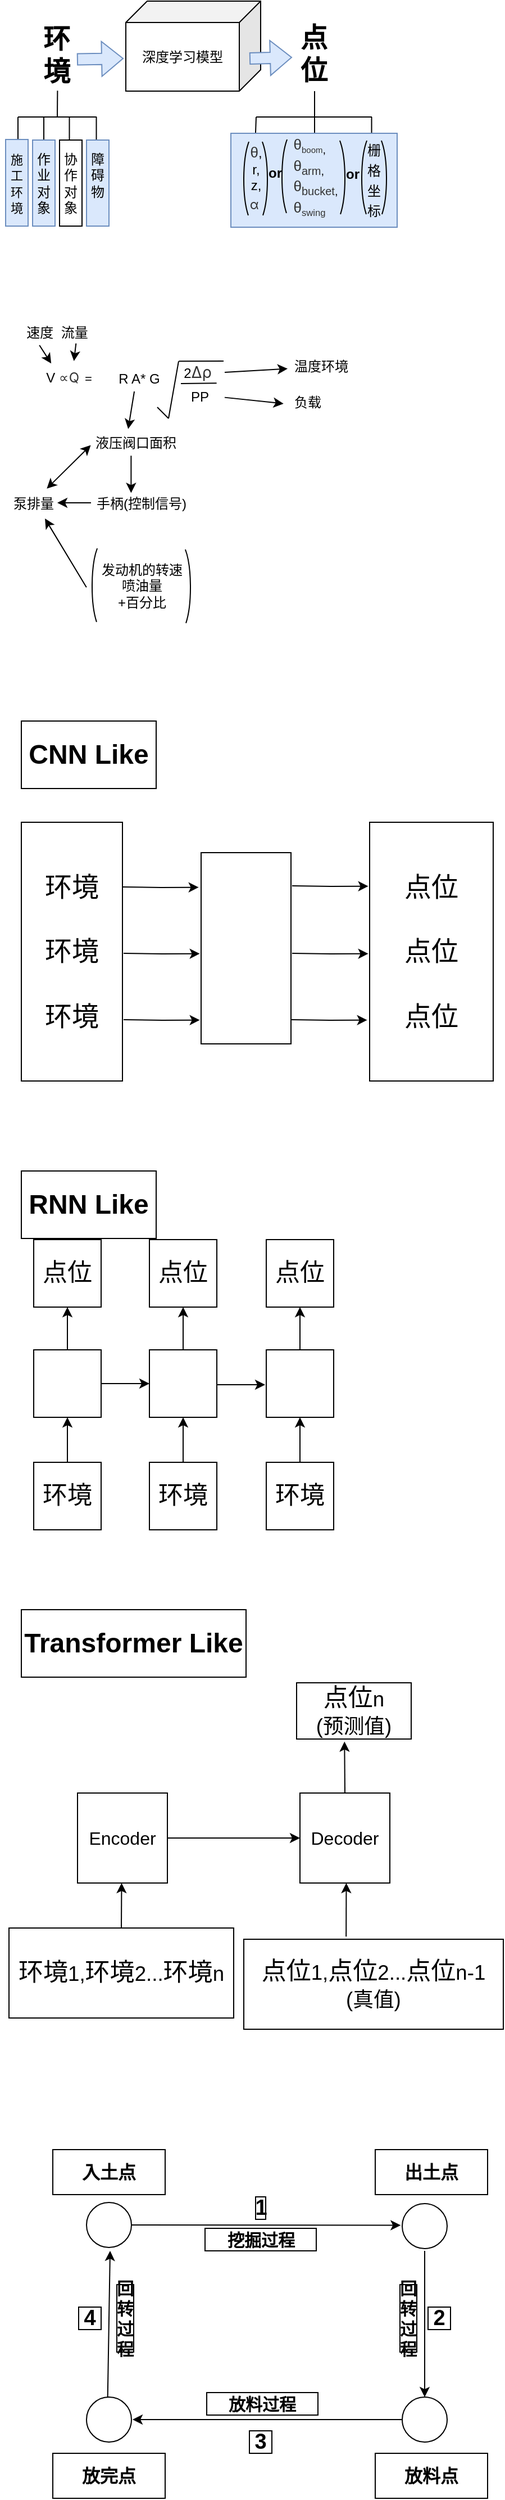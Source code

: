 <mxfile version="24.0.7" type="github">
  <diagram name="第 1 页" id="63LpKXCC7zc71nPkudX0">
    <mxGraphModel dx="505" dy="2655" grid="1" gridSize="10" guides="1" tooltips="1" connect="0" arrows="0" fold="1" page="1" pageScale="1" pageWidth="827" pageHeight="1169" math="0" shadow="0">
      <root>
        <mxCell id="0" />
        <mxCell id="1" parent="0" />
        <mxCell id="p1jZvP-86i7ro4VcIgck-20" value="" style="endArrow=none;html=1;rounded=0;" edge="1" parent="1">
          <mxGeometry width="50" height="50" relative="1" as="geometry">
            <mxPoint x="399.76" y="-2177" as="sourcePoint" />
            <mxPoint x="399.76" y="-2157" as="targetPoint" />
          </mxGeometry>
        </mxCell>
        <mxCell id="p1jZvP-86i7ro4VcIgck-19" value="" style="endArrow=none;html=1;rounded=0;" edge="1" parent="1">
          <mxGeometry width="50" height="50" relative="1" as="geometry">
            <mxPoint x="349" y="-2177" as="sourcePoint" />
            <mxPoint x="349" y="-2157" as="targetPoint" />
          </mxGeometry>
        </mxCell>
        <mxCell id="p1jZvP-86i7ro4VcIgck-18" value="" style="endArrow=none;html=1;rounded=0;" edge="1" parent="1">
          <mxGeometry width="50" height="50" relative="1" as="geometry">
            <mxPoint x="297" y="-2177" as="sourcePoint" />
            <mxPoint x="296.441" y="-2161.5" as="targetPoint" />
          </mxGeometry>
        </mxCell>
        <mxCell id="p1jZvP-86i7ro4VcIgck-38" value="" style="rounded=0;whiteSpace=wrap;html=1;fillColor=#dae8fc;strokeColor=#6c8ebf;" vertex="1" parent="1">
          <mxGeometry x="274.5" y="-2162.5" width="148" height="83.5" as="geometry" />
        </mxCell>
        <mxCell id="p1jZvP-86i7ro4VcIgck-1" value="&lt;b style=&quot;font-size: 24px;&quot;&gt;&lt;font style=&quot;font-size: 24px;&quot;&gt;环&lt;/font&gt;&lt;/b&gt;&lt;div style=&quot;font-size: 24px;&quot;&gt;&lt;b style=&quot;&quot;&gt;&lt;font style=&quot;font-size: 24px;&quot;&gt;境&lt;/font&gt;&lt;/b&gt;&lt;/div&gt;" style="rounded=0;whiteSpace=wrap;html=1;strokeColor=none;" vertex="1" parent="1">
          <mxGeometry x="102" y="-2262" width="35" height="60" as="geometry" />
        </mxCell>
        <mxCell id="lOEwiFOtWzZT3--veV2l-1" value="" style="rounded=0;whiteSpace=wrap;html=1;fontStyle=0;fontSize=24;" parent="1" vertex="1">
          <mxGeometry x="248" y="-1523" width="80" height="170" as="geometry" />
        </mxCell>
        <mxCell id="lOEwiFOtWzZT3--veV2l-2" value="&lt;font style=&quot;font-size: 24px;&quot;&gt;环境&lt;/font&gt;&lt;div style=&quot;font-size: 24px;&quot;&gt;&lt;font style=&quot;font-size: 24px;&quot;&gt;&lt;br style=&quot;font-size: 24px;&quot;&gt;&lt;/font&gt;&lt;div style=&quot;font-size: 24px;&quot;&gt;&lt;font style=&quot;font-size: 24px;&quot;&gt;环境&lt;/font&gt;&lt;/div&gt;&lt;div style=&quot;font-size: 24px;&quot;&gt;&lt;font style=&quot;font-size: 24px;&quot;&gt;&lt;br style=&quot;font-size: 24px;&quot;&gt;&lt;/font&gt;&lt;/div&gt;&lt;div style=&quot;font-size: 24px;&quot;&gt;&lt;font style=&quot;font-size: 24px;&quot;&gt;环境&lt;/font&gt;&lt;/div&gt;&lt;/div&gt;" style="rounded=0;whiteSpace=wrap;html=1;fontStyle=0;fontSize=24;" parent="1" vertex="1">
          <mxGeometry x="88" y="-1550" width="90" height="230" as="geometry" />
        </mxCell>
        <mxCell id="lOEwiFOtWzZT3--veV2l-3" style="edgeStyle=orthogonalEdgeStyle;rounded=0;orthogonalLoop=1;jettySize=auto;html=1;exitX=1;exitY=0.25;exitDx=0;exitDy=0;entryX=-0.152;entryY=0.242;entryDx=0;entryDy=0;entryPerimeter=0;fontStyle=0;fontSize=24;" parent="1" edge="1">
          <mxGeometry relative="1" as="geometry">
            <mxPoint x="178" y="-1492.5" as="sourcePoint" />
            <mxPoint x="245.84" y="-1492.18" as="targetPoint" />
          </mxGeometry>
        </mxCell>
        <mxCell id="lOEwiFOtWzZT3--veV2l-4" style="edgeStyle=orthogonalEdgeStyle;rounded=0;orthogonalLoop=1;jettySize=auto;html=1;exitX=1;exitY=0.25;exitDx=0;exitDy=0;entryX=-0.152;entryY=0.242;entryDx=0;entryDy=0;entryPerimeter=0;fontStyle=0;fontSize=24;" parent="1" edge="1">
          <mxGeometry relative="1" as="geometry">
            <mxPoint x="179" y="-1433.5" as="sourcePoint" />
            <mxPoint x="246.84" y="-1433.18" as="targetPoint" />
          </mxGeometry>
        </mxCell>
        <mxCell id="lOEwiFOtWzZT3--veV2l-5" style="edgeStyle=orthogonalEdgeStyle;rounded=0;orthogonalLoop=1;jettySize=auto;html=1;exitX=1;exitY=0.25;exitDx=0;exitDy=0;entryX=-0.152;entryY=0.242;entryDx=0;entryDy=0;entryPerimeter=0;fontStyle=0;fontSize=24;" parent="1" edge="1">
          <mxGeometry relative="1" as="geometry">
            <mxPoint x="179" y="-1374.5" as="sourcePoint" />
            <mxPoint x="246.84" y="-1374.18" as="targetPoint" />
          </mxGeometry>
        </mxCell>
        <mxCell id="lOEwiFOtWzZT3--veV2l-6" style="edgeStyle=orthogonalEdgeStyle;rounded=0;orthogonalLoop=1;jettySize=auto;html=1;exitX=1;exitY=0.25;exitDx=0;exitDy=0;entryX=-0.152;entryY=0.242;entryDx=0;entryDy=0;entryPerimeter=0;fontStyle=0;fontSize=24;" parent="1" edge="1">
          <mxGeometry relative="1" as="geometry">
            <mxPoint x="329" y="-1493.5" as="sourcePoint" />
            <mxPoint x="396.84" y="-1493.18" as="targetPoint" />
          </mxGeometry>
        </mxCell>
        <mxCell id="lOEwiFOtWzZT3--veV2l-7" style="edgeStyle=orthogonalEdgeStyle;rounded=0;orthogonalLoop=1;jettySize=auto;html=1;exitX=1;exitY=0.25;exitDx=0;exitDy=0;entryX=-0.152;entryY=0.242;entryDx=0;entryDy=0;entryPerimeter=0;fontStyle=0;fontSize=24;" parent="1" edge="1">
          <mxGeometry relative="1" as="geometry">
            <mxPoint x="329" y="-1433.5" as="sourcePoint" />
            <mxPoint x="396.84" y="-1433.18" as="targetPoint" />
          </mxGeometry>
        </mxCell>
        <mxCell id="lOEwiFOtWzZT3--veV2l-8" style="edgeStyle=orthogonalEdgeStyle;rounded=0;orthogonalLoop=1;jettySize=auto;html=1;exitX=1;exitY=0.25;exitDx=0;exitDy=0;entryX=-0.152;entryY=0.242;entryDx=0;entryDy=0;entryPerimeter=0;fontStyle=0;fontSize=24;" parent="1" edge="1">
          <mxGeometry relative="1" as="geometry">
            <mxPoint x="328" y="-1374.5" as="sourcePoint" />
            <mxPoint x="395.84" y="-1374.18" as="targetPoint" />
          </mxGeometry>
        </mxCell>
        <mxCell id="lOEwiFOtWzZT3--veV2l-9" value="&lt;span style=&quot;font-size: 24px;&quot;&gt;点位&lt;/span&gt;&lt;br style=&quot;font-size: 24px;&quot;&gt;&lt;div style=&quot;font-size: 24px;&quot;&gt;&lt;font style=&quot;font-size: 24px;&quot;&gt;&lt;br style=&quot;font-size: 24px;&quot;&gt;&lt;/font&gt;&lt;div style=&quot;font-size: 24px;&quot;&gt;点位&lt;/div&gt;&lt;div style=&quot;font-size: 24px;&quot;&gt;&lt;font style=&quot;font-size: 24px;&quot;&gt;&lt;br style=&quot;font-size: 24px;&quot;&gt;&lt;/font&gt;&lt;/div&gt;&lt;div style=&quot;font-size: 24px;&quot;&gt;点位&lt;br style=&quot;font-size: 24px;&quot;&gt;&lt;/div&gt;&lt;/div&gt;" style="rounded=0;whiteSpace=wrap;html=1;fontStyle=0;fontSize=24;" parent="1" vertex="1">
          <mxGeometry x="398" y="-1550" width="110" height="230" as="geometry" />
        </mxCell>
        <mxCell id="lOEwiFOtWzZT3--veV2l-10" value="" style="rounded=0;whiteSpace=wrap;html=1;fontStyle=0" parent="1" vertex="1">
          <mxGeometry x="99" y="-1081" width="60" height="60" as="geometry" />
        </mxCell>
        <mxCell id="lOEwiFOtWzZT3--veV2l-11" value="&lt;font style=&quot;font-size: 22px;&quot;&gt;&lt;span&gt;环境&lt;/span&gt;&lt;/font&gt;" style="rounded=0;whiteSpace=wrap;html=1;fontStyle=0;" parent="1" vertex="1">
          <mxGeometry x="99" y="-981" width="60" height="60" as="geometry" />
        </mxCell>
        <mxCell id="lOEwiFOtWzZT3--veV2l-12" value="" style="endArrow=classic;html=1;rounded=0;exitX=0.5;exitY=0;exitDx=0;exitDy=0;entryX=0.5;entryY=1;entryDx=0;entryDy=0;" parent="1" source="lOEwiFOtWzZT3--veV2l-11" target="lOEwiFOtWzZT3--veV2l-10" edge="1">
          <mxGeometry width="50" height="50" relative="1" as="geometry">
            <mxPoint x="349" y="-1231" as="sourcePoint" />
            <mxPoint x="349" y="-1221" as="targetPoint" />
          </mxGeometry>
        </mxCell>
        <mxCell id="lOEwiFOtWzZT3--veV2l-13" value="&lt;font style=&quot;font-size: 22px;&quot;&gt;&lt;span&gt;点位&lt;/span&gt;&lt;/font&gt;" style="rounded=0;whiteSpace=wrap;html=1;fontStyle=0;" parent="1" vertex="1">
          <mxGeometry x="99" y="-1179" width="60" height="60" as="geometry" />
        </mxCell>
        <mxCell id="lOEwiFOtWzZT3--veV2l-14" value="" style="endArrow=classic;html=1;rounded=0;exitX=0.5;exitY=0;exitDx=0;exitDy=0;entryX=0.5;entryY=1;entryDx=0;entryDy=0;" parent="1" source="lOEwiFOtWzZT3--veV2l-10" target="lOEwiFOtWzZT3--veV2l-13" edge="1">
          <mxGeometry width="50" height="50" relative="1" as="geometry">
            <mxPoint x="139" y="-971" as="sourcePoint" />
            <mxPoint x="139" y="-1021" as="targetPoint" />
          </mxGeometry>
        </mxCell>
        <mxCell id="lOEwiFOtWzZT3--veV2l-15" value="" style="rounded=0;whiteSpace=wrap;html=1;fontStyle=0" parent="1" vertex="1">
          <mxGeometry x="202" y="-1081" width="60" height="60" as="geometry" />
        </mxCell>
        <mxCell id="lOEwiFOtWzZT3--veV2l-16" value="&lt;font style=&quot;font-size: 22px;&quot;&gt;&lt;span&gt;环境&lt;/span&gt;&lt;/font&gt;" style="rounded=0;whiteSpace=wrap;html=1;fontStyle=0;" parent="1" vertex="1">
          <mxGeometry x="202" y="-981" width="60" height="60" as="geometry" />
        </mxCell>
        <mxCell id="lOEwiFOtWzZT3--veV2l-17" value="" style="endArrow=classic;html=1;rounded=0;exitX=0.5;exitY=0;exitDx=0;exitDy=0;entryX=0.5;entryY=1;entryDx=0;entryDy=0;" parent="1" source="lOEwiFOtWzZT3--veV2l-16" target="lOEwiFOtWzZT3--veV2l-15" edge="1">
          <mxGeometry width="50" height="50" relative="1" as="geometry">
            <mxPoint x="452" y="-1231" as="sourcePoint" />
            <mxPoint x="452" y="-1221" as="targetPoint" />
          </mxGeometry>
        </mxCell>
        <mxCell id="lOEwiFOtWzZT3--veV2l-18" value="&lt;font style=&quot;font-size: 22px;&quot;&gt;&lt;span&gt;点位&lt;/span&gt;&lt;/font&gt;" style="rounded=0;whiteSpace=wrap;html=1;fontStyle=0;" parent="1" vertex="1">
          <mxGeometry x="202" y="-1179" width="60" height="60" as="geometry" />
        </mxCell>
        <mxCell id="lOEwiFOtWzZT3--veV2l-19" value="" style="endArrow=classic;html=1;rounded=0;exitX=0.5;exitY=0;exitDx=0;exitDy=0;entryX=0.5;entryY=1;entryDx=0;entryDy=0;" parent="1" source="lOEwiFOtWzZT3--veV2l-15" target="lOEwiFOtWzZT3--veV2l-18" edge="1">
          <mxGeometry width="50" height="50" relative="1" as="geometry">
            <mxPoint x="242" y="-971" as="sourcePoint" />
            <mxPoint x="242" y="-1021" as="targetPoint" />
          </mxGeometry>
        </mxCell>
        <mxCell id="lOEwiFOtWzZT3--veV2l-20" value="" style="endArrow=classic;html=1;rounded=0;exitX=1;exitY=0.5;exitDx=0;exitDy=0;entryX=0;entryY=0.5;entryDx=0;entryDy=0;" parent="1" source="lOEwiFOtWzZT3--veV2l-10" target="lOEwiFOtWzZT3--veV2l-15" edge="1">
          <mxGeometry width="50" height="50" relative="1" as="geometry">
            <mxPoint x="342" y="-939" as="sourcePoint" />
            <mxPoint x="392" y="-989" as="targetPoint" />
          </mxGeometry>
        </mxCell>
        <mxCell id="lOEwiFOtWzZT3--veV2l-21" value="" style="rounded=0;whiteSpace=wrap;html=1;fontStyle=0" parent="1" vertex="1">
          <mxGeometry x="306" y="-1081" width="60" height="60" as="geometry" />
        </mxCell>
        <mxCell id="lOEwiFOtWzZT3--veV2l-22" value="&lt;font style=&quot;font-size: 22px;&quot;&gt;&lt;span&gt;环境&lt;/span&gt;&lt;/font&gt;" style="rounded=0;whiteSpace=wrap;html=1;fontStyle=0;" parent="1" vertex="1">
          <mxGeometry x="306" y="-981" width="60" height="60" as="geometry" />
        </mxCell>
        <mxCell id="lOEwiFOtWzZT3--veV2l-23" value="" style="endArrow=classic;html=1;rounded=0;exitX=0.5;exitY=0;exitDx=0;exitDy=0;entryX=0.5;entryY=1;entryDx=0;entryDy=0;" parent="1" source="lOEwiFOtWzZT3--veV2l-22" target="lOEwiFOtWzZT3--veV2l-21" edge="1">
          <mxGeometry width="50" height="50" relative="1" as="geometry">
            <mxPoint x="556" y="-1231" as="sourcePoint" />
            <mxPoint x="556" y="-1221" as="targetPoint" />
          </mxGeometry>
        </mxCell>
        <mxCell id="lOEwiFOtWzZT3--veV2l-24" value="&lt;font style=&quot;font-size: 22px;&quot;&gt;&lt;span&gt;点位&lt;/span&gt;&lt;/font&gt;" style="rounded=0;whiteSpace=wrap;html=1;fontStyle=0;" parent="1" vertex="1">
          <mxGeometry x="306" y="-1179" width="60" height="60" as="geometry" />
        </mxCell>
        <mxCell id="lOEwiFOtWzZT3--veV2l-25" value="" style="endArrow=classic;html=1;rounded=0;exitX=0.5;exitY=0;exitDx=0;exitDy=0;entryX=0.5;entryY=1;entryDx=0;entryDy=0;" parent="1" source="lOEwiFOtWzZT3--veV2l-21" target="lOEwiFOtWzZT3--veV2l-24" edge="1">
          <mxGeometry width="50" height="50" relative="1" as="geometry">
            <mxPoint x="346" y="-971" as="sourcePoint" />
            <mxPoint x="346" y="-1021" as="targetPoint" />
          </mxGeometry>
        </mxCell>
        <mxCell id="lOEwiFOtWzZT3--veV2l-26" value="" style="endArrow=classic;html=1;rounded=0;exitX=1;exitY=0.5;exitDx=0;exitDy=0;entryX=0;entryY=0.5;entryDx=0;entryDy=0;" parent="1" edge="1">
          <mxGeometry width="50" height="50" relative="1" as="geometry">
            <mxPoint x="262" y="-1050" as="sourcePoint" />
            <mxPoint x="305" y="-1050" as="targetPoint" />
          </mxGeometry>
        </mxCell>
        <mxCell id="lOEwiFOtWzZT3--veV2l-27" value="&lt;font style=&quot;font-size: 16px;&quot;&gt;Encoder&lt;/font&gt;" style="rounded=0;whiteSpace=wrap;html=1;fontStyle=0" parent="1" vertex="1">
          <mxGeometry x="138" y="-687" width="80" height="80" as="geometry" />
        </mxCell>
        <mxCell id="lOEwiFOtWzZT3--veV2l-28" value="&lt;font style=&quot;font-size: 16px;&quot;&gt;Decoder&lt;/font&gt;" style="rounded=0;whiteSpace=wrap;html=1;fontStyle=0" parent="1" vertex="1">
          <mxGeometry x="336" y="-687" width="80" height="80" as="geometry" />
        </mxCell>
        <mxCell id="lOEwiFOtWzZT3--veV2l-29" value="" style="endArrow=classic;html=1;rounded=0;exitX=0.5;exitY=0;exitDx=0;exitDy=0;entryX=0.5;entryY=1;entryDx=0;entryDy=0;" parent="1" source="lOEwiFOtWzZT3--veV2l-30" edge="1">
          <mxGeometry width="50" height="50" relative="1" as="geometry">
            <mxPoint x="177.23" y="-567" as="sourcePoint" />
            <mxPoint x="177.23" y="-607" as="targetPoint" />
          </mxGeometry>
        </mxCell>
        <mxCell id="lOEwiFOtWzZT3--veV2l-31" value="" style="endArrow=classic;html=1;rounded=0;exitX=0.5;exitY=0;exitDx=0;exitDy=0;entryX=0.5;entryY=1;entryDx=0;entryDy=0;" parent="1" target="lOEwiFOtWzZT3--veV2l-30" edge="1">
          <mxGeometry width="50" height="50" relative="1" as="geometry">
            <mxPoint x="177.23" y="-567" as="sourcePoint" />
            <mxPoint x="177.23" y="-607" as="targetPoint" />
          </mxGeometry>
        </mxCell>
        <mxCell id="lOEwiFOtWzZT3--veV2l-30" value="&lt;font style=&quot;font-size: 22px;&quot;&gt;环境&lt;/font&gt;&lt;font style=&quot;font-size: 18.333px;&quot;&gt;1,&lt;span style=&quot;font-size: 22px;&quot;&gt;环境&lt;/span&gt;2...&lt;span style=&quot;font-size: 22px;&quot;&gt;环境&lt;/span&gt;n&lt;/font&gt;" style="rounded=0;whiteSpace=wrap;html=1;fontStyle=0;" parent="1" vertex="1">
          <mxGeometry x="77" y="-567" width="200" height="80" as="geometry" />
        </mxCell>
        <mxCell id="lOEwiFOtWzZT3--veV2l-35" value="" style="endArrow=classic;html=1;rounded=0;exitX=0.442;exitY=-0.029;exitDx=0;exitDy=0;entryX=0.5;entryY=1;entryDx=0;entryDy=0;exitPerimeter=0;" parent="1" edge="1">
          <mxGeometry width="50" height="50" relative="1" as="geometry">
            <mxPoint x="377.102" y="-559.32" as="sourcePoint" />
            <mxPoint x="377.23" y="-607" as="targetPoint" />
          </mxGeometry>
        </mxCell>
        <mxCell id="lOEwiFOtWzZT3--veV2l-37" value="&lt;font style=&quot;font-size: 22px;&quot;&gt;点位&lt;/font&gt;&lt;font style=&quot;font-size: 18.333px;&quot;&gt;1,&lt;/font&gt;&lt;font style=&quot;&quot;&gt;&lt;span style=&quot;font-size: 22px;&quot;&gt;点位&lt;/span&gt;&lt;span style=&quot;font-size: 18.333px;&quot;&gt;2...&lt;/span&gt;&lt;span style=&quot;font-size: 22px;&quot;&gt;点位&lt;/span&gt;&lt;span style=&quot;font-size: 18.333px;&quot;&gt;n-1&lt;/span&gt;&lt;/font&gt;&lt;div&gt;&lt;font style=&quot;&quot;&gt;&lt;span style=&quot;font-size: 18.333px;&quot;&gt;(真值)&lt;/span&gt;&lt;/font&gt;&lt;/div&gt;" style="rounded=0;whiteSpace=wrap;html=1;fontStyle=0;" parent="1" vertex="1">
          <mxGeometry x="286" y="-557" width="231" height="80" as="geometry" />
        </mxCell>
        <mxCell id="lOEwiFOtWzZT3--veV2l-38" value="&lt;span style=&quot;font-size: 22px;&quot;&gt;点位&lt;/span&gt;&lt;span style=&quot;font-size: 18.333px;&quot;&gt;n&lt;/span&gt;&lt;div&gt;&lt;span style=&quot;font-size: 18.333px;&quot;&gt;(预测值)&lt;/span&gt;&lt;/div&gt;" style="rounded=0;whiteSpace=wrap;html=1;fontStyle=0;" parent="1" vertex="1">
          <mxGeometry x="333" y="-785" width="102" height="50" as="geometry" />
        </mxCell>
        <mxCell id="lOEwiFOtWzZT3--veV2l-39" value="" style="endArrow=classic;html=1;rounded=0;exitX=0.5;exitY=0;exitDx=0;exitDy=0;entryX=0.418;entryY=1.045;entryDx=0;entryDy=0;entryPerimeter=0;" parent="1" source="lOEwiFOtWzZT3--veV2l-28" target="lOEwiFOtWzZT3--veV2l-38" edge="1">
          <mxGeometry width="50" height="50" relative="1" as="geometry">
            <mxPoint x="187" y="-557" as="sourcePoint" />
            <mxPoint x="187.23" y="-597" as="targetPoint" />
          </mxGeometry>
        </mxCell>
        <mxCell id="lOEwiFOtWzZT3--veV2l-40" value="" style="endArrow=classic;html=1;rounded=0;exitX=1;exitY=0.5;exitDx=0;exitDy=0;entryX=0;entryY=0.5;entryDx=0;entryDy=0;" parent="1" source="lOEwiFOtWzZT3--veV2l-27" target="lOEwiFOtWzZT3--veV2l-28" edge="1">
          <mxGeometry width="50" height="50" relative="1" as="geometry">
            <mxPoint x="478" y="-787" as="sourcePoint" />
            <mxPoint x="528" y="-837" as="targetPoint" />
          </mxGeometry>
        </mxCell>
        <mxCell id="lOEwiFOtWzZT3--veV2l-41" value="CNN Like" style="rounded=0;whiteSpace=wrap;html=1;fontSize=24;fontStyle=1;" parent="1" vertex="1">
          <mxGeometry x="88" y="-1640" width="120" height="60" as="geometry" />
        </mxCell>
        <mxCell id="lOEwiFOtWzZT3--veV2l-42" value="RNN Like" style="rounded=0;whiteSpace=wrap;html=1;fontSize=24;fontStyle=1;" parent="1" vertex="1">
          <mxGeometry x="88" y="-1240" width="120" height="60" as="geometry" />
        </mxCell>
        <mxCell id="lOEwiFOtWzZT3--veV2l-43" value="Transformer Like" style="rounded=0;whiteSpace=wrap;html=1;fontSize=24;fontStyle=1;" parent="1" vertex="1">
          <mxGeometry x="88" y="-850" width="200" height="60" as="geometry" />
        </mxCell>
        <mxCell id="lOEwiFOtWzZT3--veV2l-44" value="" style="endArrow=classic;html=1;rounded=0;entryX=0.482;entryY=1.034;entryDx=0;entryDy=0;entryPerimeter=0;" parent="1" source="lOEwiFOtWzZT3--veV2l-45" target="lOEwiFOtWzZT3--veV2l-53" edge="1">
          <mxGeometry width="50" height="50" relative="1" as="geometry">
            <mxPoint x="185" y="-303" as="sourcePoint" />
            <mxPoint x="425" y="-300" as="targetPoint" />
          </mxGeometry>
        </mxCell>
        <mxCell id="lOEwiFOtWzZT3--veV2l-46" value="" style="endArrow=classic;html=1;rounded=0;" parent="1" target="lOEwiFOtWzZT3--veV2l-45" edge="1">
          <mxGeometry width="50" height="50" relative="1" as="geometry">
            <mxPoint x="185" y="-303" as="sourcePoint" />
            <mxPoint x="425" y="-303" as="targetPoint" />
          </mxGeometry>
        </mxCell>
        <mxCell id="lOEwiFOtWzZT3--veV2l-45" value="" style="ellipse;whiteSpace=wrap;html=1;aspect=fixed;direction=south;" parent="1" vertex="1">
          <mxGeometry x="146" y="-323" width="40" height="40" as="geometry" />
        </mxCell>
        <mxCell id="lOEwiFOtWzZT3--veV2l-47" value="入土点" style="rounded=0;whiteSpace=wrap;html=1;fontSize=16;fontStyle=1" parent="1" vertex="1">
          <mxGeometry x="116" y="-370" width="100" height="40" as="geometry" />
        </mxCell>
        <mxCell id="lOEwiFOtWzZT3--veV2l-49" value="放料点" style="rounded=0;whiteSpace=wrap;html=1;fontSize=16;fontStyle=1" parent="1" vertex="1">
          <mxGeometry x="403" y="-100" width="100" height="40" as="geometry" />
        </mxCell>
        <mxCell id="lOEwiFOtWzZT3--veV2l-51" value="放完点" style="rounded=0;whiteSpace=wrap;html=1;fontSize=16;fontStyle=1" parent="1" vertex="1">
          <mxGeometry x="116" y="-100" width="100" height="40" as="geometry" />
        </mxCell>
        <mxCell id="lOEwiFOtWzZT3--veV2l-52" value="出土点" style="rounded=0;whiteSpace=wrap;html=1;fontSize=16;fontStyle=1" parent="1" vertex="1">
          <mxGeometry x="403" y="-370" width="100" height="40" as="geometry" />
        </mxCell>
        <mxCell id="lOEwiFOtWzZT3--veV2l-53" value="" style="ellipse;whiteSpace=wrap;html=1;aspect=fixed;direction=south;" parent="1" vertex="1">
          <mxGeometry x="427" y="-322" width="40" height="40" as="geometry" />
        </mxCell>
        <mxCell id="lOEwiFOtWzZT3--veV2l-54" value="" style="ellipse;whiteSpace=wrap;html=1;aspect=fixed;direction=south;" parent="1" vertex="1">
          <mxGeometry x="427" y="-150" width="40" height="40" as="geometry" />
        </mxCell>
        <mxCell id="lOEwiFOtWzZT3--veV2l-55" value="" style="ellipse;whiteSpace=wrap;html=1;aspect=fixed;direction=south;" parent="1" vertex="1">
          <mxGeometry x="146" y="-150" width="40" height="40" as="geometry" />
        </mxCell>
        <mxCell id="lOEwiFOtWzZT3--veV2l-56" value="" style="endArrow=classic;html=1;rounded=0;" parent="1" target="lOEwiFOtWzZT3--veV2l-54" edge="1">
          <mxGeometry width="50" height="50" relative="1" as="geometry">
            <mxPoint x="447" y="-280" as="sourcePoint" />
            <mxPoint x="447" y="-180" as="targetPoint" />
          </mxGeometry>
        </mxCell>
        <mxCell id="lOEwiFOtWzZT3--veV2l-57" value="" style="endArrow=classic;html=1;rounded=0;" parent="1" edge="1">
          <mxGeometry width="50" height="50" relative="1" as="geometry">
            <mxPoint x="427" y="-130" as="sourcePoint" />
            <mxPoint x="187" y="-130" as="targetPoint" />
          </mxGeometry>
        </mxCell>
        <mxCell id="lOEwiFOtWzZT3--veV2l-58" value="" style="endArrow=classic;html=1;rounded=0;exitX=0.012;exitY=0.529;exitDx=0;exitDy=0;exitPerimeter=0;" parent="1" source="lOEwiFOtWzZT3--veV2l-55" edge="1">
          <mxGeometry width="50" height="50" relative="1" as="geometry">
            <mxPoint x="397" y="10" as="sourcePoint" />
            <mxPoint x="167" y="-280" as="targetPoint" />
          </mxGeometry>
        </mxCell>
        <mxCell id="lOEwiFOtWzZT3--veV2l-59" value="&lt;b&gt;&lt;font style=&quot;font-size: 19px;&quot;&gt;1&lt;/font&gt;&lt;/b&gt;" style="rounded=0;whiteSpace=wrap;html=1;" parent="1" vertex="1">
          <mxGeometry x="296.5" y="-328" width="9" height="20" as="geometry" />
        </mxCell>
        <mxCell id="lOEwiFOtWzZT3--veV2l-61" value="&lt;b&gt;&lt;font style=&quot;font-size: 19px;&quot;&gt;2&lt;/font&gt;&lt;/b&gt;" style="rounded=0;whiteSpace=wrap;html=1;" parent="1" vertex="1">
          <mxGeometry x="450" y="-230" width="20" height="20" as="geometry" />
        </mxCell>
        <mxCell id="lOEwiFOtWzZT3--veV2l-62" value="&lt;b&gt;&lt;font style=&quot;font-size: 19px;&quot;&gt;3&lt;/font&gt;&lt;/b&gt;" style="rounded=0;whiteSpace=wrap;html=1;" parent="1" vertex="1">
          <mxGeometry x="291" y="-120" width="20" height="20" as="geometry" />
        </mxCell>
        <mxCell id="lOEwiFOtWzZT3--veV2l-63" value="&lt;b&gt;&lt;font style=&quot;font-size: 19px;&quot;&gt;4&lt;/font&gt;&lt;/b&gt;" style="rounded=0;whiteSpace=wrap;html=1;" parent="1" vertex="1">
          <mxGeometry x="139" y="-230" width="20" height="20" as="geometry" />
        </mxCell>
        <mxCell id="lOEwiFOtWzZT3--veV2l-64" value="&lt;b&gt;&lt;font style=&quot;font-size: 15px;&quot;&gt;挖掘过程&lt;/font&gt;&lt;/b&gt;" style="rounded=0;whiteSpace=wrap;html=1;" parent="1" vertex="1">
          <mxGeometry x="251.5" y="-300" width="99" height="20" as="geometry" />
        </mxCell>
        <mxCell id="lOEwiFOtWzZT3--veV2l-66" value="&lt;b&gt;&lt;font style=&quot;font-size: 15px;&quot;&gt;放料过程&lt;/font&gt;&lt;/b&gt;" style="rounded=0;whiteSpace=wrap;html=1;" parent="1" vertex="1">
          <mxGeometry x="253" y="-154" width="99" height="20" as="geometry" />
        </mxCell>
        <mxCell id="lOEwiFOtWzZT3--veV2l-69" value="&lt;span style=&quot;font-size: 15px;&quot;&gt;&lt;b&gt;回转&lt;/b&gt;&lt;/span&gt;&lt;br&gt;&lt;div&gt;&lt;div&gt;&lt;b&gt;&lt;font style=&quot;font-size: 15px;&quot;&gt;过&lt;/font&gt;&lt;/b&gt;&lt;div&gt;&lt;b&gt;&lt;font style=&quot;font-size: 15px;&quot;&gt;程&lt;/font&gt;&lt;/b&gt;&lt;/div&gt;&lt;/div&gt;&lt;/div&gt;" style="rounded=0;whiteSpace=wrap;html=1;" parent="1" vertex="1">
          <mxGeometry x="425" y="-250" width="15" height="60" as="geometry" />
        </mxCell>
        <mxCell id="lOEwiFOtWzZT3--veV2l-71" value="&lt;span style=&quot;font-size: 15px;&quot;&gt;&lt;b&gt;回转&lt;/b&gt;&lt;/span&gt;&lt;br&gt;&lt;div&gt;&lt;div&gt;&lt;b&gt;&lt;font style=&quot;font-size: 15px;&quot;&gt;过&lt;/font&gt;&lt;/b&gt;&lt;div&gt;&lt;b&gt;&lt;font style=&quot;font-size: 15px;&quot;&gt;程&lt;/font&gt;&lt;/b&gt;&lt;/div&gt;&lt;/div&gt;&lt;/div&gt;" style="rounded=0;whiteSpace=wrap;html=1;" parent="1" vertex="1">
          <mxGeometry x="173" y="-250" width="15" height="60" as="geometry" />
        </mxCell>
        <mxCell id="p1jZvP-86i7ro4VcIgck-2" value="深度学习模型" style="shape=cube;whiteSpace=wrap;html=1;boundedLbl=1;backgroundOutline=1;darkOpacity=0.05;darkOpacity2=0.1;size=19;rotation=0;flipH=1;" vertex="1" parent="1">
          <mxGeometry x="181" y="-2280" width="120" height="80" as="geometry" />
        </mxCell>
        <mxCell id="p1jZvP-86i7ro4VcIgck-3" value="&lt;span style=&quot;font-size: 24px;&quot;&gt;&lt;b&gt;点&lt;/b&gt;&lt;/span&gt;&lt;div&gt;&lt;span style=&quot;font-size: 24px;&quot;&gt;&lt;b&gt;位&lt;/b&gt;&lt;/span&gt;&lt;/div&gt;" style="rounded=0;whiteSpace=wrap;html=1;strokeColor=none;" vertex="1" parent="1">
          <mxGeometry x="324" y="-2263" width="49" height="60" as="geometry" />
        </mxCell>
        <mxCell id="p1jZvP-86i7ro4VcIgck-4" value="" style="shape=flexArrow;endArrow=classic;html=1;rounded=0;exitX=1.013;exitY=0.563;exitDx=0;exitDy=0;exitPerimeter=0;fillColor=#dae8fc;strokeColor=#6c8ebf;" edge="1" parent="1" source="p1jZvP-86i7ro4VcIgck-1">
          <mxGeometry width="50" height="50" relative="1" as="geometry">
            <mxPoint x="140" y="-2221" as="sourcePoint" />
            <mxPoint x="179" y="-2229" as="targetPoint" />
          </mxGeometry>
        </mxCell>
        <mxCell id="p1jZvP-86i7ro4VcIgck-5" value="" style="shape=flexArrow;endArrow=classic;html=1;rounded=0;exitX=1.013;exitY=0.563;exitDx=0;exitDy=0;exitPerimeter=0;fillColor=#dae8fc;strokeColor=#6c8ebf;" edge="1" parent="1">
          <mxGeometry width="50" height="50" relative="1" as="geometry">
            <mxPoint x="291" y="-2229" as="sourcePoint" />
            <mxPoint x="329" y="-2230" as="targetPoint" />
          </mxGeometry>
        </mxCell>
        <mxCell id="p1jZvP-86i7ro4VcIgck-6" value="" style="endArrow=none;html=1;rounded=0;exitX=0.491;exitY=0.977;exitDx=0;exitDy=0;exitPerimeter=0;" edge="1" parent="1">
          <mxGeometry width="50" height="50" relative="1" as="geometry">
            <mxPoint x="120.185" y="-2200.38" as="sourcePoint" />
            <mxPoint x="120" y="-2177" as="targetPoint" />
          </mxGeometry>
        </mxCell>
        <mxCell id="p1jZvP-86i7ro4VcIgck-7" value="" style="endArrow=none;html=1;rounded=0;" edge="1" parent="1">
          <mxGeometry width="50" height="50" relative="1" as="geometry">
            <mxPoint x="85" y="-2177" as="sourcePoint" />
            <mxPoint x="155" y="-2177" as="targetPoint" />
          </mxGeometry>
        </mxCell>
        <mxCell id="p1jZvP-86i7ro4VcIgck-8" value="" style="endArrow=none;html=1;rounded=0;" edge="1" parent="1">
          <mxGeometry width="50" height="50" relative="1" as="geometry">
            <mxPoint x="85" y="-2177" as="sourcePoint" />
            <mxPoint x="85" y="-2157" as="targetPoint" />
          </mxGeometry>
        </mxCell>
        <mxCell id="p1jZvP-86i7ro4VcIgck-9" value="" style="endArrow=none;html=1;rounded=0;" edge="1" parent="1">
          <mxGeometry width="50" height="50" relative="1" as="geometry">
            <mxPoint x="108" y="-2177" as="sourcePoint" />
            <mxPoint x="108" y="-2157" as="targetPoint" />
          </mxGeometry>
        </mxCell>
        <mxCell id="p1jZvP-86i7ro4VcIgck-10" value="" style="endArrow=none;html=1;rounded=0;" edge="1" parent="1">
          <mxGeometry width="50" height="50" relative="1" as="geometry">
            <mxPoint x="130.76" y="-2177" as="sourcePoint" />
            <mxPoint x="130.76" y="-2157" as="targetPoint" />
          </mxGeometry>
        </mxCell>
        <mxCell id="p1jZvP-86i7ro4VcIgck-11" value="" style="endArrow=none;html=1;rounded=0;" edge="1" parent="1">
          <mxGeometry width="50" height="50" relative="1" as="geometry">
            <mxPoint x="154.76" y="-2177" as="sourcePoint" />
            <mxPoint x="154.76" y="-2157" as="targetPoint" />
          </mxGeometry>
        </mxCell>
        <mxCell id="p1jZvP-86i7ro4VcIgck-12" value="&lt;span style=&quot;font-size: 11px;&quot;&gt;施工环境&lt;/span&gt;" style="rounded=0;whiteSpace=wrap;html=1;fillColor=#dae8fc;strokeColor=#6c8ebf;" vertex="1" parent="1">
          <mxGeometry x="74" y="-2157" width="20" height="77" as="geometry" />
        </mxCell>
        <mxCell id="p1jZvP-86i7ro4VcIgck-13" value="协作对象" style="rounded=0;whiteSpace=wrap;html=1;" vertex="1" parent="1">
          <mxGeometry x="122" y="-2156.5" width="20" height="76.5" as="geometry" />
        </mxCell>
        <mxCell id="p1jZvP-86i7ro4VcIgck-14" value="作业对象" style="rounded=0;whiteSpace=wrap;html=1;fillColor=#dae8fc;strokeColor=#6c8ebf;" vertex="1" parent="1">
          <mxGeometry x="98" y="-2156.5" width="20" height="76.5" as="geometry" />
        </mxCell>
        <mxCell id="p1jZvP-86i7ro4VcIgck-15" value="障碍物&lt;div&gt;&lt;br&gt;&lt;/div&gt;" style="rounded=0;whiteSpace=wrap;html=1;fillColor=#dae8fc;strokeColor=#6c8ebf;" vertex="1" parent="1">
          <mxGeometry x="146" y="-2156.5" width="20" height="76.5" as="geometry" />
        </mxCell>
        <mxCell id="p1jZvP-86i7ro4VcIgck-16" value="" style="endArrow=none;html=1;rounded=0;exitX=0.491;exitY=0.977;exitDx=0;exitDy=0;exitPerimeter=0;" edge="1" parent="1">
          <mxGeometry width="50" height="50" relative="1" as="geometry">
            <mxPoint x="349" y="-2200" as="sourcePoint" />
            <mxPoint x="349" y="-2177" as="targetPoint" />
          </mxGeometry>
        </mxCell>
        <mxCell id="p1jZvP-86i7ro4VcIgck-17" value="" style="endArrow=none;html=1;rounded=0;" edge="1" parent="1">
          <mxGeometry width="50" height="50" relative="1" as="geometry">
            <mxPoint x="297" y="-2177" as="sourcePoint" />
            <mxPoint x="400" y="-2177" as="targetPoint" />
          </mxGeometry>
        </mxCell>
        <mxCell id="p1jZvP-86i7ro4VcIgck-22" value="&lt;span style=&quot;background-color: initial; color: rgb(51, 51, 51); font-family: Arial, sans-serif; font-size: 13px; text-align: left;&quot;&gt;θ&lt;/span&gt;&lt;span style=&quot;background-color: initial;&quot;&gt;, r, z&lt;/span&gt;&lt;span style=&quot;background-color: initial;&quot;&gt;,&lt;/span&gt;&lt;div style=&quot;line-height: 150%;&quot;&gt;&lt;span style=&quot;color: rgb(51, 51, 51); font-family: -apple-system, Arial, Helvetica, sans-serif; text-align: start; background-color: initial;&quot;&gt;α&amp;nbsp;&lt;/span&gt;&lt;/div&gt;" style="rounded=0;whiteSpace=wrap;html=1;strokeColor=none;fillColor=#dae8fc;" vertex="1" parent="1">
          <mxGeometry x="289" y="-2160" width="16" height="76" as="geometry" />
        </mxCell>
        <mxCell id="p1jZvP-86i7ro4VcIgck-28" value="&lt;div style=&quot;text-align: left;&quot;&gt;&lt;span style=&quot;color: rgb(51, 51, 51); font-family: Arial, sans-serif;&quot;&gt;&lt;span style=&quot;font-size: 13px;&quot;&gt;θ&lt;/span&gt;&lt;font style=&quot;font-size: 9px;&quot;&gt;&lt;sub&gt;boom&lt;/sub&gt;&lt;/font&gt;&lt;/span&gt;&lt;sub style=&quot;&quot;&gt;,&lt;/sub&gt;&lt;/div&gt;&lt;div style=&quot;text-align: left;&quot;&gt;&lt;span style=&quot;color: rgb(51, 51, 51); font-family: Arial, sans-serif; font-size: 13px;&quot;&gt;θ&lt;/span&gt;&lt;sub&gt;&lt;span style=&quot;color: rgb(51, 51, 51); font-family: Arial, sans-serif;&quot;&gt;&lt;font size=&quot;1&quot;&gt;arm&lt;/font&gt;&lt;/span&gt;,&amp;nbsp;&amp;nbsp;&lt;/sub&gt;&lt;/div&gt;&lt;div style=&quot;text-align: left;&quot;&gt;&lt;span style=&quot;color: rgb(51, 51, 51); font-family: Arial, sans-serif; font-size: 13px;&quot;&gt;θ&lt;/span&gt;&lt;sub&gt;&lt;span style=&quot;color: rgb(51, 51, 51); font-family: Arial, sans-serif;&quot;&gt;&lt;font size=&quot;1&quot;&gt;bucket&lt;/font&gt;&lt;/span&gt;,&lt;/sub&gt;&lt;/div&gt;&lt;div style=&quot;text-align: left;&quot;&gt;&lt;span style=&quot;color: rgb(51, 51, 51); font-family: Arial, sans-serif; font-size: 13px;&quot;&gt;θ&lt;/span&gt;&lt;span style=&quot;color: rgb(51, 51, 51); font-family: Arial, sans-serif;&quot;&gt;&lt;font style=&quot;&quot; size=&quot;1&quot;&gt;&lt;sub style=&quot;&quot;&gt;swing&lt;/sub&gt;&lt;/font&gt;&lt;/span&gt;&lt;br&gt;&lt;/div&gt;" style="rounded=0;whiteSpace=wrap;html=1;strokeColor=none;fillColor=#dae8fc;" vertex="1" parent="1">
          <mxGeometry x="342" y="-2160" width="16" height="72" as="geometry" />
        </mxCell>
        <mxCell id="p1jZvP-86i7ro4VcIgck-29" value="" style="verticalLabelPosition=bottom;verticalAlign=top;html=1;shape=mxgraph.basic.arc;startAngle=0.603;endAngle=0.908;" vertex="1" parent="1">
          <mxGeometry x="320" y="-2163.5" width="20" height="80" as="geometry" />
        </mxCell>
        <mxCell id="p1jZvP-86i7ro4VcIgck-30" value="" style="verticalLabelPosition=bottom;verticalAlign=top;html=1;shape=mxgraph.basic.arc;startAngle=0.603;endAngle=0.908;flipH=1;" vertex="1" parent="1">
          <mxGeometry x="356" y="-2162.5" width="20" height="80" as="geometry" />
        </mxCell>
        <mxCell id="p1jZvP-86i7ro4VcIgck-31" value="" style="verticalLabelPosition=bottom;verticalAlign=top;html=1;shape=mxgraph.basic.arc;startAngle=0.603;endAngle=0.908;" vertex="1" parent="1">
          <mxGeometry x="286" y="-2161.5" width="20" height="80" as="geometry" />
        </mxCell>
        <mxCell id="p1jZvP-86i7ro4VcIgck-32" value="" style="verticalLabelPosition=bottom;verticalAlign=top;html=1;shape=mxgraph.basic.arc;startAngle=0.603;endAngle=0.908;flipH=1;" vertex="1" parent="1">
          <mxGeometry x="287" y="-2161.5" width="20" height="80" as="geometry" />
        </mxCell>
        <mxCell id="p1jZvP-86i7ro4VcIgck-33" value="" style="verticalLabelPosition=bottom;verticalAlign=top;html=1;shape=mxgraph.basic.arc;startAngle=0.603;endAngle=0.908;" vertex="1" parent="1">
          <mxGeometry x="391" y="-2162.5" width="20" height="80" as="geometry" />
        </mxCell>
        <mxCell id="p1jZvP-86i7ro4VcIgck-34" value="" style="verticalLabelPosition=bottom;verticalAlign=top;html=1;shape=mxgraph.basic.arc;startAngle=0.603;endAngle=0.908;flipH=1;" vertex="1" parent="1">
          <mxGeometry x="393" y="-2162.5" width="20" height="80" as="geometry" />
        </mxCell>
        <mxCell id="p1jZvP-86i7ro4VcIgck-35" value="&lt;div style=&quot;line-height: 150%;&quot;&gt;栅格坐标&lt;/div&gt;" style="rounded=0;whiteSpace=wrap;html=1;strokeColor=none;fillColor=#dae8fc;" vertex="1" parent="1">
          <mxGeometry x="399" y="-2161" width="6" height="80" as="geometry" />
        </mxCell>
        <mxCell id="p1jZvP-86i7ro4VcIgck-36" value="or" style="text;html=1;align=center;verticalAlign=middle;whiteSpace=wrap;rounded=0;fontStyle=1" vertex="1" parent="1">
          <mxGeometry x="309" y="-2137" width="10" height="20" as="geometry" />
        </mxCell>
        <mxCell id="p1jZvP-86i7ro4VcIgck-37" value="or" style="text;html=1;align=center;verticalAlign=middle;whiteSpace=wrap;rounded=0;fontStyle=1" vertex="1" parent="1">
          <mxGeometry x="378" y="-2136" width="10" height="20" as="geometry" />
        </mxCell>
        <mxCell id="p1jZvP-86i7ro4VcIgck-39" value="&lt;font style=&quot;font-size: 12px;&quot;&gt;V&amp;nbsp;&lt;span style=&quot;color: rgb(51, 51, 51); font-family: &amp;quot;PingFang SC&amp;quot;, -apple-system, BlinkMacSystemFont, &amp;quot;Helvetica Neue&amp;quot;, STHeiti, Oxygen, Ubuntu, Cantarell, &amp;quot;Fira Sans&amp;quot;, &amp;quot;Droid Sans&amp;quot;, &amp;quot;Helvetica Neue&amp;quot;, &amp;quot;Microsoft Yahei&amp;quot;, sans-serif; letter-spacing: 0.4px; text-align: start; background-color: rgb(255, 255, 255);&quot;&gt;∝Q =&amp;nbsp;&lt;/span&gt;&lt;/font&gt;" style="text;html=1;align=center;verticalAlign=middle;whiteSpace=wrap;rounded=0;" vertex="1" parent="1">
          <mxGeometry x="103" y="-1960" width="60" height="30" as="geometry" />
        </mxCell>
        <mxCell id="p1jZvP-86i7ro4VcIgck-40" value="" style="endArrow=none;html=1;rounded=0;exitX=1.083;exitY=-0.026;exitDx=0;exitDy=0;exitPerimeter=0;" edge="1" parent="1">
          <mxGeometry width="50" height="50" relative="1" as="geometry">
            <mxPoint x="227.98" y="-1959.78" as="sourcePoint" />
            <mxPoint x="219" y="-1909" as="targetPoint" />
          </mxGeometry>
        </mxCell>
        <mxCell id="p1jZvP-86i7ro4VcIgck-41" value="" style="endArrow=none;html=1;rounded=0;exitX=1.102;exitY=-0.063;exitDx=0;exitDy=0;exitPerimeter=0;" edge="1" parent="1">
          <mxGeometry width="50" height="50" relative="1" as="geometry">
            <mxPoint x="228.12" y="-1959.89" as="sourcePoint" />
            <mxPoint x="268" y="-1960" as="targetPoint" />
          </mxGeometry>
        </mxCell>
        <mxCell id="p1jZvP-86i7ro4VcIgck-42" value="" style="endArrow=none;html=1;rounded=0;" edge="1" parent="1">
          <mxGeometry width="50" height="50" relative="1" as="geometry">
            <mxPoint x="209" y="-1919" as="sourcePoint" />
            <mxPoint x="219" y="-1909" as="targetPoint" />
          </mxGeometry>
        </mxCell>
        <mxCell id="p1jZvP-86i7ro4VcIgck-43" value="R A* G" style="text;html=1;align=center;verticalAlign=middle;whiteSpace=wrap;rounded=0;" vertex="1" parent="1">
          <mxGeometry x="163" y="-1959" width="60" height="30" as="geometry" />
        </mxCell>
        <mxCell id="p1jZvP-86i7ro4VcIgck-44" value="2&lt;span style=&quot;color: rgb(51, 51, 51); font-family: -apple-system, Arial, Helvetica, sans-serif; font-size: 14px; text-align: start; background-color: rgb(255, 255, 255);&quot;&gt;Δ&lt;/span&gt;&lt;span style=&quot;color: rgb(51, 51, 51); font-family: -apple-system, Arial, Helvetica, sans-serif; font-size: 14px; text-align: start; background-color: rgb(255, 255, 255);&quot;&gt;ρ&lt;/span&gt;" style="text;html=1;align=center;verticalAlign=middle;whiteSpace=wrap;rounded=0;" vertex="1" parent="1">
          <mxGeometry x="230" y="-1960" width="30" height="20" as="geometry" />
        </mxCell>
        <mxCell id="p1jZvP-86i7ro4VcIgck-47" value="" style="endArrow=none;html=1;rounded=0;entryX=1.06;entryY=0.981;entryDx=0;entryDy=0;entryPerimeter=0;" edge="1" parent="1" target="p1jZvP-86i7ro4VcIgck-44">
          <mxGeometry width="50" height="50" relative="1" as="geometry">
            <mxPoint x="230" y="-1940" as="sourcePoint" />
            <mxPoint x="280" y="-1990" as="targetPoint" />
          </mxGeometry>
        </mxCell>
        <mxCell id="p1jZvP-86i7ro4VcIgck-48" value="PP" style="text;html=1;align=center;verticalAlign=middle;whiteSpace=wrap;rounded=0;" vertex="1" parent="1">
          <mxGeometry x="231" y="-1933" width="32" height="10" as="geometry" />
        </mxCell>
        <mxCell id="p1jZvP-86i7ro4VcIgck-50" value="" style="endArrow=classic;html=1;rounded=0;" edge="1" parent="1" target="p1jZvP-86i7ro4VcIgck-51">
          <mxGeometry width="50" height="50" relative="1" as="geometry">
            <mxPoint x="269" y="-1950" as="sourcePoint" />
            <mxPoint x="309" y="-1950" as="targetPoint" />
          </mxGeometry>
        </mxCell>
        <mxCell id="p1jZvP-86i7ro4VcIgck-51" value="温度环境" style="text;html=1;align=center;verticalAlign=middle;whiteSpace=wrap;rounded=0;" vertex="1" parent="1">
          <mxGeometry x="325.0" y="-1970" width="60" height="30" as="geometry" />
        </mxCell>
        <mxCell id="p1jZvP-86i7ro4VcIgck-52" value="" style="endArrow=classic;html=1;rounded=0;exitX=1.186;exitY=0.531;exitDx=0;exitDy=0;exitPerimeter=0;entryX=-0.041;entryY=0.528;entryDx=0;entryDy=0;entryPerimeter=0;" edge="1" parent="1" source="p1jZvP-86i7ro4VcIgck-48" target="p1jZvP-86i7ro4VcIgck-53">
          <mxGeometry width="50" height="50" relative="1" as="geometry">
            <mxPoint x="279" y="-1940" as="sourcePoint" />
            <mxPoint x="319" y="-1920" as="targetPoint" />
          </mxGeometry>
        </mxCell>
        <mxCell id="p1jZvP-86i7ro4VcIgck-53" value="负载" style="text;html=1;align=center;verticalAlign=middle;whiteSpace=wrap;rounded=0;" vertex="1" parent="1">
          <mxGeometry x="323" y="-1938" width="40" height="30" as="geometry" />
        </mxCell>
        <mxCell id="p1jZvP-86i7ro4VcIgck-55" value="液压阀口面积" style="text;html=1;align=center;verticalAlign=middle;whiteSpace=wrap;rounded=0;" vertex="1" parent="1">
          <mxGeometry x="145" y="-1902" width="90" height="30" as="geometry" />
        </mxCell>
        <mxCell id="p1jZvP-86i7ro4VcIgck-56" value="" style="endArrow=classic;html=1;rounded=0;entryX=0.423;entryY=0.144;entryDx=0;entryDy=0;entryPerimeter=0;" edge="1" parent="1">
          <mxGeometry width="50" height="50" relative="1" as="geometry">
            <mxPoint x="188.538" y="-1933" as="sourcePoint" />
            <mxPoint x="183.07" y="-1899.68" as="targetPoint" />
          </mxGeometry>
        </mxCell>
        <mxCell id="p1jZvP-86i7ro4VcIgck-57" value="手柄(控制信号)" style="text;html=1;align=center;verticalAlign=middle;whiteSpace=wrap;rounded=0;" vertex="1" parent="1">
          <mxGeometry x="145" y="-1848" width="100" height="30" as="geometry" />
        </mxCell>
        <mxCell id="p1jZvP-86i7ro4VcIgck-58" value="" style="endArrow=classic;html=1;rounded=0;exitX=0.452;exitY=1.038;exitDx=0;exitDy=0;exitPerimeter=0;entryX=0.407;entryY=0.075;entryDx=0;entryDy=0;entryPerimeter=0;" edge="1" parent="1">
          <mxGeometry width="50" height="50" relative="1" as="geometry">
            <mxPoint x="185.68" y="-1875.86" as="sourcePoint" />
            <mxPoint x="185.7" y="-1842.75" as="targetPoint" />
          </mxGeometry>
        </mxCell>
        <mxCell id="p1jZvP-86i7ro4VcIgck-59" value="泵排量" style="text;html=1;align=center;verticalAlign=middle;whiteSpace=wrap;rounded=0;" vertex="1" parent="1">
          <mxGeometry x="69" y="-1848" width="60" height="30" as="geometry" />
        </mxCell>
        <mxCell id="p1jZvP-86i7ro4VcIgck-60" value="" style="verticalLabelPosition=bottom;verticalAlign=top;html=1;shape=mxgraph.basic.arc;startAngle=0.603;endAngle=0.908;" vertex="1" parent="1">
          <mxGeometry x="151" y="-1800" width="20" height="80" as="geometry" />
        </mxCell>
        <mxCell id="p1jZvP-86i7ro4VcIgck-62" value="发动机的转速&lt;div&gt;喷油量&lt;/div&gt;&lt;div&gt;+百分比&lt;/div&gt;" style="text;html=1;align=center;verticalAlign=middle;whiteSpace=wrap;rounded=0;" vertex="1" parent="1">
          <mxGeometry x="156.5" y="-1785" width="77" height="50" as="geometry" />
        </mxCell>
        <mxCell id="p1jZvP-86i7ro4VcIgck-63" value="" style="verticalLabelPosition=bottom;verticalAlign=top;html=1;shape=mxgraph.basic.arc;startAngle=0.603;endAngle=0.908;flipH=1;" vertex="1" parent="1">
          <mxGeometry x="218.5" y="-1799" width="20" height="80" as="geometry" />
        </mxCell>
        <mxCell id="p1jZvP-86i7ro4VcIgck-64" value="" style="endArrow=classic;startArrow=classic;html=1;rounded=0;entryX=0.053;entryY=0.56;entryDx=0;entryDy=0;entryPerimeter=0;exitX=0.694;exitY=0.047;exitDx=0;exitDy=0;exitPerimeter=0;" edge="1" parent="1" source="p1jZvP-86i7ro4VcIgck-59" target="p1jZvP-86i7ro4VcIgck-55">
          <mxGeometry width="50" height="50" relative="1" as="geometry">
            <mxPoint x="97" y="-1848" as="sourcePoint" />
            <mxPoint x="147" y="-1898" as="targetPoint" />
          </mxGeometry>
        </mxCell>
        <mxCell id="p1jZvP-86i7ro4VcIgck-65" value="" style="endArrow=classic;html=1;rounded=0;" edge="1" parent="1">
          <mxGeometry width="50" height="50" relative="1" as="geometry">
            <mxPoint x="150" y="-1834" as="sourcePoint" />
            <mxPoint x="120" y="-1834" as="targetPoint" />
          </mxGeometry>
        </mxCell>
        <mxCell id="p1jZvP-86i7ro4VcIgck-66" value="" style="endArrow=classic;html=1;rounded=0;exitX=-0.253;exitY=0.514;exitDx=0;exitDy=0;exitPerimeter=0;entryX=0.667;entryY=0.933;entryDx=0;entryDy=0;entryPerimeter=0;" edge="1" parent="1" source="p1jZvP-86i7ro4VcIgck-60" target="p1jZvP-86i7ro4VcIgck-59">
          <mxGeometry width="50" height="50" relative="1" as="geometry">
            <mxPoint x="299" y="-1890" as="sourcePoint" />
            <mxPoint x="349" y="-1940" as="targetPoint" />
          </mxGeometry>
        </mxCell>
        <mxCell id="p1jZvP-86i7ro4VcIgck-67" value="速度&amp;nbsp; 流量" style="text;html=1;align=center;verticalAlign=middle;whiteSpace=wrap;rounded=0;" vertex="1" parent="1">
          <mxGeometry x="89.5" y="-1996" width="60" height="21" as="geometry" />
        </mxCell>
        <mxCell id="p1jZvP-86i7ro4VcIgck-69" value="" style="endArrow=classic;html=1;rounded=0;exitX=0.786;exitY=0.967;exitDx=0;exitDy=0;exitPerimeter=0;" edge="1" parent="1" source="p1jZvP-86i7ro4VcIgck-67" target="p1jZvP-86i7ro4VcIgck-39">
          <mxGeometry width="50" height="50" relative="1" as="geometry">
            <mxPoint x="250" y="-1940" as="sourcePoint" />
            <mxPoint x="300" y="-1990" as="targetPoint" />
          </mxGeometry>
        </mxCell>
        <mxCell id="p1jZvP-86i7ro4VcIgck-70" value="" style="endArrow=classic;html=1;rounded=0;exitX=0.243;exitY=1.04;exitDx=0;exitDy=0;exitPerimeter=0;entryX=0.193;entryY=0.072;entryDx=0;entryDy=0;entryPerimeter=0;" edge="1" parent="1" source="p1jZvP-86i7ro4VcIgck-67" target="p1jZvP-86i7ro4VcIgck-39">
          <mxGeometry width="50" height="50" relative="1" as="geometry">
            <mxPoint x="250" y="-1940" as="sourcePoint" />
            <mxPoint x="300" y="-1990" as="targetPoint" />
          </mxGeometry>
        </mxCell>
      </root>
    </mxGraphModel>
  </diagram>
</mxfile>
